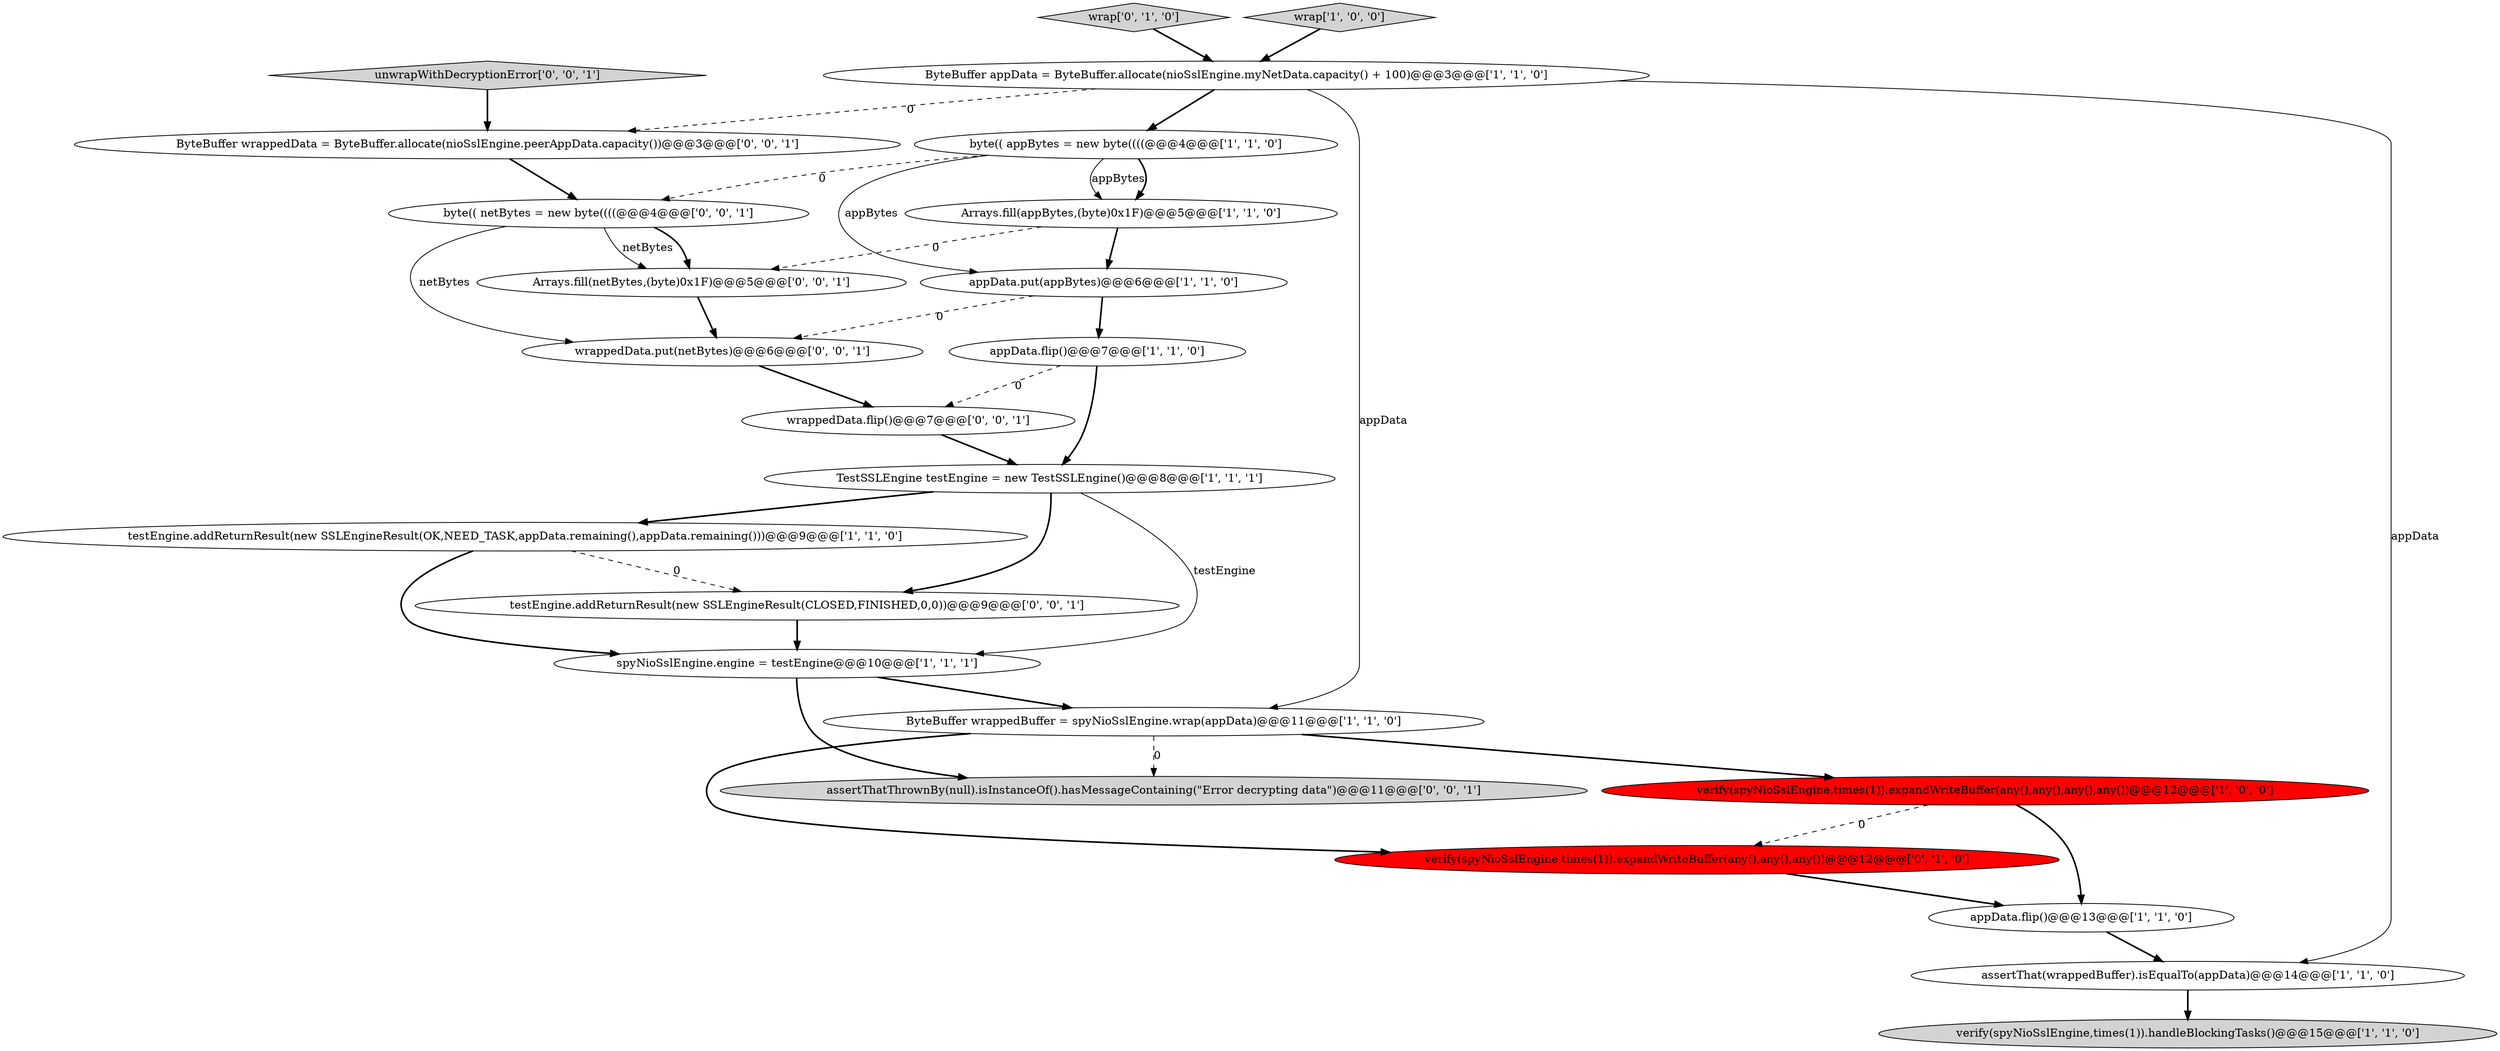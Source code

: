 digraph {
14 [style = filled, label = "verify(spyNioSslEngine,times(1)).expandWriteBuffer(any(),any(),any())@@@12@@@['0', '1', '0']", fillcolor = red, shape = ellipse image = "AAA1AAABBB2BBB"];
3 [style = filled, label = "verify(spyNioSslEngine,times(1)).expandWriteBuffer(any(),any(),any(),any())@@@12@@@['1', '0', '0']", fillcolor = red, shape = ellipse image = "AAA1AAABBB1BBB"];
18 [style = filled, label = "byte(( netBytes = new byte((((@@@4@@@['0', '0', '1']", fillcolor = white, shape = ellipse image = "AAA0AAABBB3BBB"];
9 [style = filled, label = "verify(spyNioSslEngine,times(1)).handleBlockingTasks()@@@15@@@['1', '1', '0']", fillcolor = lightgray, shape = ellipse image = "AAA0AAABBB1BBB"];
8 [style = filled, label = "spyNioSslEngine.engine = testEngine@@@10@@@['1', '1', '1']", fillcolor = white, shape = ellipse image = "AAA0AAABBB1BBB"];
16 [style = filled, label = "assertThatThrownBy(null).isInstanceOf().hasMessageContaining(\"Error decrypting data\")@@@11@@@['0', '0', '1']", fillcolor = lightgray, shape = ellipse image = "AAA0AAABBB3BBB"];
6 [style = filled, label = "testEngine.addReturnResult(new SSLEngineResult(OK,NEED_TASK,appData.remaining(),appData.remaining()))@@@9@@@['1', '1', '0']", fillcolor = white, shape = ellipse image = "AAA0AAABBB1BBB"];
13 [style = filled, label = "appData.flip()@@@7@@@['1', '1', '0']", fillcolor = white, shape = ellipse image = "AAA0AAABBB1BBB"];
19 [style = filled, label = "Arrays.fill(netBytes,(byte)0x1F)@@@5@@@['0', '0', '1']", fillcolor = white, shape = ellipse image = "AAA0AAABBB3BBB"];
20 [style = filled, label = "testEngine.addReturnResult(new SSLEngineResult(CLOSED,FINISHED,0,0))@@@9@@@['0', '0', '1']", fillcolor = white, shape = ellipse image = "AAA0AAABBB3BBB"];
1 [style = filled, label = "ByteBuffer wrappedBuffer = spyNioSslEngine.wrap(appData)@@@11@@@['1', '1', '0']", fillcolor = white, shape = ellipse image = "AAA0AAABBB1BBB"];
12 [style = filled, label = "ByteBuffer appData = ByteBuffer.allocate(nioSslEngine.myNetData.capacity() + 100)@@@3@@@['1', '1', '0']", fillcolor = white, shape = ellipse image = "AAA0AAABBB1BBB"];
17 [style = filled, label = "wrappedData.put(netBytes)@@@6@@@['0', '0', '1']", fillcolor = white, shape = ellipse image = "AAA0AAABBB3BBB"];
15 [style = filled, label = "wrap['0', '1', '0']", fillcolor = lightgray, shape = diamond image = "AAA0AAABBB2BBB"];
23 [style = filled, label = "ByteBuffer wrappedData = ByteBuffer.allocate(nioSslEngine.peerAppData.capacity())@@@3@@@['0', '0', '1']", fillcolor = white, shape = ellipse image = "AAA0AAABBB3BBB"];
4 [style = filled, label = "byte(( appBytes = new byte((((@@@4@@@['1', '1', '0']", fillcolor = white, shape = ellipse image = "AAA0AAABBB1BBB"];
22 [style = filled, label = "unwrapWithDecryptionError['0', '0', '1']", fillcolor = lightgray, shape = diamond image = "AAA0AAABBB3BBB"];
21 [style = filled, label = "wrappedData.flip()@@@7@@@['0', '0', '1']", fillcolor = white, shape = ellipse image = "AAA0AAABBB3BBB"];
2 [style = filled, label = "appData.flip()@@@13@@@['1', '1', '0']", fillcolor = white, shape = ellipse image = "AAA0AAABBB1BBB"];
5 [style = filled, label = "Arrays.fill(appBytes,(byte)0x1F)@@@5@@@['1', '1', '0']", fillcolor = white, shape = ellipse image = "AAA0AAABBB1BBB"];
0 [style = filled, label = "TestSSLEngine testEngine = new TestSSLEngine()@@@8@@@['1', '1', '1']", fillcolor = white, shape = ellipse image = "AAA0AAABBB1BBB"];
7 [style = filled, label = "assertThat(wrappedBuffer).isEqualTo(appData)@@@14@@@['1', '1', '0']", fillcolor = white, shape = ellipse image = "AAA0AAABBB1BBB"];
11 [style = filled, label = "wrap['1', '0', '0']", fillcolor = lightgray, shape = diamond image = "AAA0AAABBB1BBB"];
10 [style = filled, label = "appData.put(appBytes)@@@6@@@['1', '1', '0']", fillcolor = white, shape = ellipse image = "AAA0AAABBB1BBB"];
4->18 [style = dashed, label="0"];
5->10 [style = bold, label=""];
8->16 [style = bold, label=""];
12->23 [style = dashed, label="0"];
21->0 [style = bold, label=""];
0->6 [style = bold, label=""];
6->20 [style = dashed, label="0"];
0->8 [style = solid, label="testEngine"];
1->3 [style = bold, label=""];
18->19 [style = bold, label=""];
11->12 [style = bold, label=""];
19->17 [style = bold, label=""];
12->1 [style = solid, label="appData"];
4->10 [style = solid, label="appBytes"];
22->23 [style = bold, label=""];
18->19 [style = solid, label="netBytes"];
7->9 [style = bold, label=""];
8->1 [style = bold, label=""];
20->8 [style = bold, label=""];
13->21 [style = dashed, label="0"];
3->2 [style = bold, label=""];
10->13 [style = bold, label=""];
12->4 [style = bold, label=""];
1->16 [style = dashed, label="0"];
6->8 [style = bold, label=""];
10->17 [style = dashed, label="0"];
0->20 [style = bold, label=""];
1->14 [style = bold, label=""];
14->2 [style = bold, label=""];
15->12 [style = bold, label=""];
12->7 [style = solid, label="appData"];
2->7 [style = bold, label=""];
3->14 [style = dashed, label="0"];
4->5 [style = solid, label="appBytes"];
18->17 [style = solid, label="netBytes"];
4->5 [style = bold, label=""];
17->21 [style = bold, label=""];
23->18 [style = bold, label=""];
5->19 [style = dashed, label="0"];
13->0 [style = bold, label=""];
}
